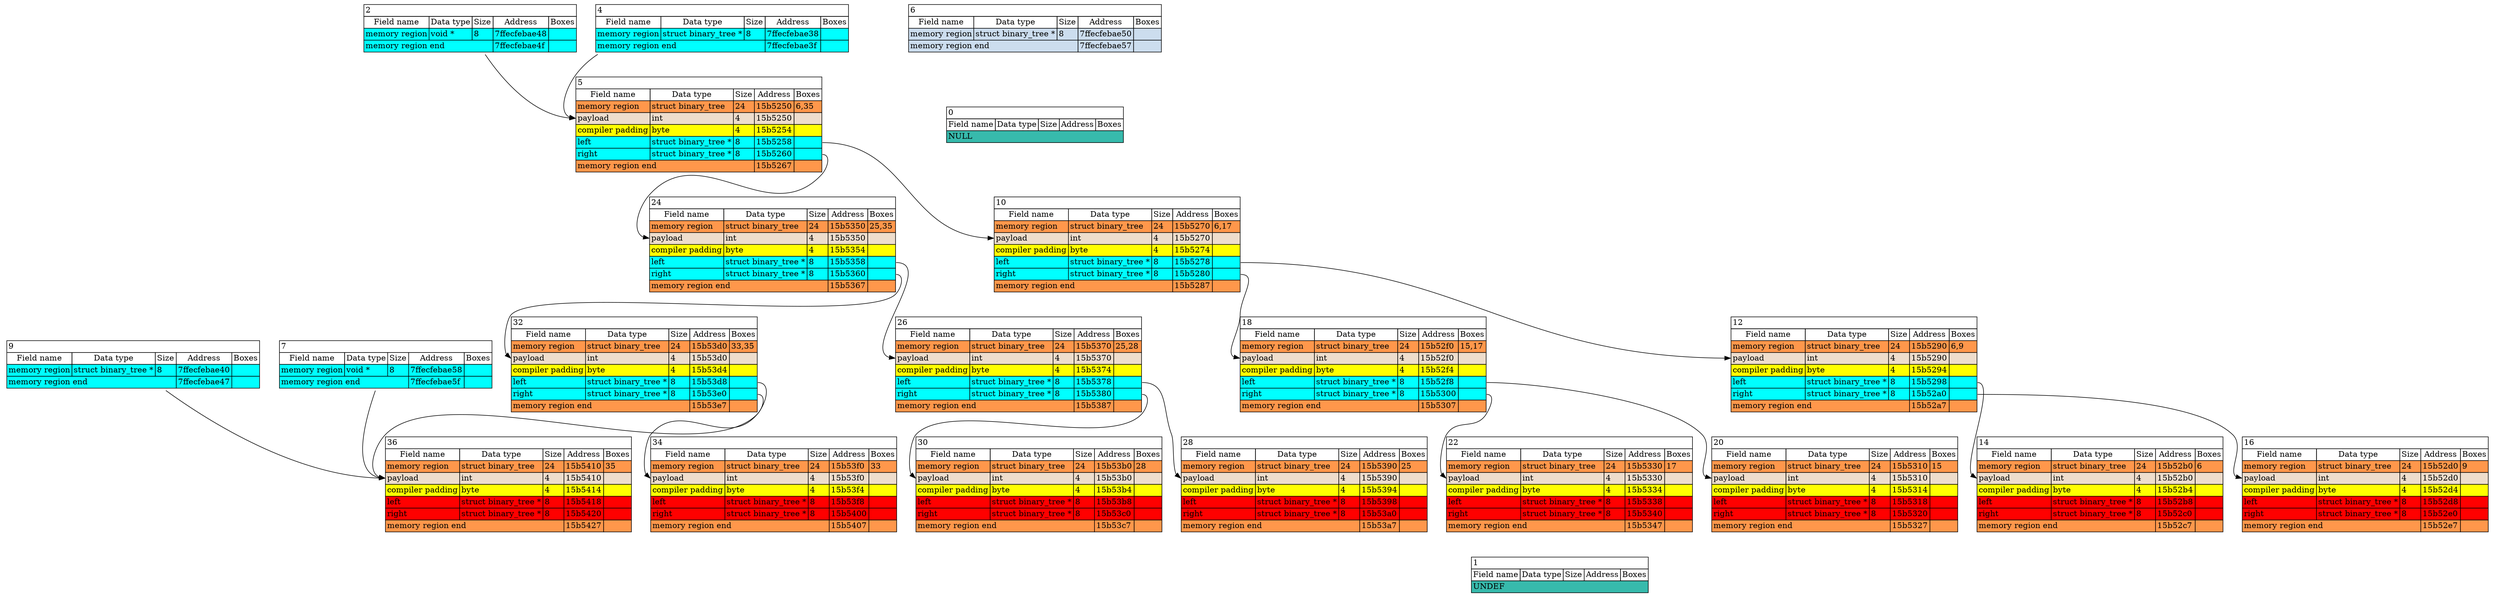 digraph G {
	"18":"22762240out:e" -> "22":"22762288in:w" [color = "#000000"]
	"12":"22762136out:e" -> "14":"22762160in:w" [color = "#000000"]
	"20":"22762272out:e" -> "1":"0in:w" [style = invis]
	"5":"22762080out:e" -> "24":"22762320in:w" [color = "#000000"]
	"2":"headout:e" -> "5":"22762064in:w" [color = "#000000"]
	"14":"22762176out:e" -> "1":"0in:w" [style = invis]
	"30":"22762432out:e" -> "1":"0in:w" [style = invis]
	"28":"22762392out:e" -> "1":"0in:w" [style = invis]
	"20":"22762264out:e" -> "1":"0in:w" [style = invis]
	"12":"22762144out:e" -> "16":"22762192in:w" [color = "#000000"]
	"34":"22762488out:e" -> "1":"0in:w" [style = invis]
	"36":"22762528out:e" -> "1":"0in:w" [style = invis]
	"24":"22762336out:e" -> "32":"22762448in:w" [color = "#000000"]
	"5":"22762072out:e" -> "10":"22762096in:w" [color = "#000000"]
	"10":"22762104out:e" -> "12":"22762128in:w" [color = "#000000"]
	"18":"22762232out:e" -> "20":"22762256in:w" [color = "#000000"]
	"30":"22762424out:e" -> "1":"0in:w" [style = invis]
	"24":"22762328out:e" -> "26":"22762352in:w" [color = "#000000"]
	"26":"22762360out:e" -> "28":"22762384in:w" [color = "#000000"]
	"22":"22762296out:e" -> "1":"0in:w" [style = invis]
	"22":"22762304out:e" -> "1":"0in:w" [style = invis]
	"4":"headout:e" -> "5":"22762064in:w" [color = "#000000"]
	"34":"22762496out:e" -> "1":"0in:w" [style = invis]
	"32":"22762456out:e" -> "34":"22762480in:w" [color = "#000000"]
	"26":"22762368out:e" -> "30":"22762416in:w" [color = "#000000"]
	"6":"headout:e" -> "0":"0in:w" [style = invis]
	"32":"22762464out:e" -> "36":"22762512in:w" [color = "#000000"]
	"16":"22762200out:e" -> "1":"0in:w" [style = invis]
	"16":"22762208out:e" -> "1":"0in:w" [style = invis]
	"28":"22762400out:e" -> "1":"0in:w" [style = invis]
	"10":"22762112out:e" -> "18":"22762224in:w" [color = "#000000"]
	"14":"22762168out:e" -> "1":"0in:w" [style = invis]
	"36":"22762520out:e" -> "1":"0in:w" [style = invis]
	"9":"headout:e" -> "36":"22762512in:w" [color = "#000000"]
	"7":"headout:e" -> "36":"22762512in:w" [color = "#000000"]
	subgraph connected_vertices {
		rankdir = LR
		30  [label = <<TABLE BORDER="0" COLOR="black" CELLBORDER="1" CELLSPACING="0"><TR><TD BGCOLOR="#FFFFFF" COLSPAN="5" PORT="" ALIGN="left">30</TD></TR><TR><TD>Field name</TD><TD>Data type</TD><TD>Size</TD><TD>Address</TD><TD>Boxes</TD></TR><TR><TD BGCOLOR="#FF974B" COLSPAN="1" PORT="head" ALIGN="left">memory region</TD><TD BGCOLOR="#FF974B" COLSPAN="1" PORT="" ALIGN="left">struct binary_tree</TD><TD BGCOLOR="#FF974B" COLSPAN="1" PORT="" ALIGN="left">24</TD><TD BGCOLOR="#FF974B" COLSPAN="1" PORT="" ALIGN="left">15b53b0</TD><TD BGCOLOR="#FF974B" COLSPAN="1" PORT="" ALIGN="left">28</TD></TR><TR><TD BGCOLOR="#EEDDCC" COLSPAN="1" PORT="22762416in" ALIGN="left">payload</TD><TD BGCOLOR="#EEDDCC" COLSPAN="1" PORT="" ALIGN="left">int</TD><TD BGCOLOR="#EEDDCC" COLSPAN="1" PORT="" ALIGN="left">4</TD><TD BGCOLOR="#EEDDCC" COLSPAN="1" PORT="" ALIGN="left">15b53b0</TD><TD BGCOLOR="#EEDDCC" COLSPAN="1" PORT="22762416out" ALIGN="left"></TD></TR><TR><TD BGCOLOR="#FFFF00" COLSPAN="1" PORT="" ALIGN="left">compiler padding</TD><TD BGCOLOR="#FFFF00" COLSPAN="1" PORT="" ALIGN="left">byte</TD><TD BGCOLOR="#FFFF00" COLSPAN="1" PORT="" ALIGN="left">4</TD><TD BGCOLOR="#FFFF00" COLSPAN="1" PORT="" ALIGN="left">15b53b4</TD><TD BGCOLOR="#FFFF00" COLSPAN="1" PORT="" ALIGN="left"></TD></TR><TR><TD BGCOLOR="#FF0000" COLSPAN="1" PORT="22762424in" ALIGN="left">left</TD><TD BGCOLOR="#FF0000" COLSPAN="1" PORT="" ALIGN="left">struct binary_tree *</TD><TD BGCOLOR="#FF0000" COLSPAN="1" PORT="" ALIGN="left">8</TD><TD BGCOLOR="#FF0000" COLSPAN="1" PORT="" ALIGN="left">15b53b8</TD><TD BGCOLOR="#FF0000" COLSPAN="1" PORT="22762424out" ALIGN="left"></TD></TR><TR><TD BGCOLOR="#FF0000" COLSPAN="1" PORT="22762432in" ALIGN="left">right</TD><TD BGCOLOR="#FF0000" COLSPAN="1" PORT="" ALIGN="left">struct binary_tree *</TD><TD BGCOLOR="#FF0000" COLSPAN="1" PORT="" ALIGN="left">8</TD><TD BGCOLOR="#FF0000" COLSPAN="1" PORT="" ALIGN="left">15b53c0</TD><TD BGCOLOR="#FF0000" COLSPAN="1" PORT="22762432out" ALIGN="left"></TD></TR><TR><TD BGCOLOR="#FF974B" COLSPAN="3" PORT="head" ALIGN="left">memory region end</TD><TD BGCOLOR="#FF974B" COLSPAN="1" PORT="" ALIGN="left">15b53c7</TD><TD BGCOLOR="#FF974B" COLSPAN="1" PORT="" ALIGN="left"></TD></TR></TABLE>>, shape = none]
		12  [label = <<TABLE BORDER="0" COLOR="black" CELLBORDER="1" CELLSPACING="0"><TR><TD BGCOLOR="#FFFFFF" COLSPAN="5" PORT="" ALIGN="left">12</TD></TR><TR><TD>Field name</TD><TD>Data type</TD><TD>Size</TD><TD>Address</TD><TD>Boxes</TD></TR><TR><TD BGCOLOR="#FF974B" COLSPAN="1" PORT="head" ALIGN="left">memory region</TD><TD BGCOLOR="#FF974B" COLSPAN="1" PORT="" ALIGN="left">struct binary_tree</TD><TD BGCOLOR="#FF974B" COLSPAN="1" PORT="" ALIGN="left">24</TD><TD BGCOLOR="#FF974B" COLSPAN="1" PORT="" ALIGN="left">15b5290</TD><TD BGCOLOR="#FF974B" COLSPAN="1" PORT="" ALIGN="left">6,9</TD></TR><TR><TD BGCOLOR="#EEDDCC" COLSPAN="1" PORT="22762128in" ALIGN="left">payload</TD><TD BGCOLOR="#EEDDCC" COLSPAN="1" PORT="" ALIGN="left">int</TD><TD BGCOLOR="#EEDDCC" COLSPAN="1" PORT="" ALIGN="left">4</TD><TD BGCOLOR="#EEDDCC" COLSPAN="1" PORT="" ALIGN="left">15b5290</TD><TD BGCOLOR="#EEDDCC" COLSPAN="1" PORT="22762128out" ALIGN="left"></TD></TR><TR><TD BGCOLOR="#FFFF00" COLSPAN="1" PORT="" ALIGN="left">compiler padding</TD><TD BGCOLOR="#FFFF00" COLSPAN="1" PORT="" ALIGN="left">byte</TD><TD BGCOLOR="#FFFF00" COLSPAN="1" PORT="" ALIGN="left">4</TD><TD BGCOLOR="#FFFF00" COLSPAN="1" PORT="" ALIGN="left">15b5294</TD><TD BGCOLOR="#FFFF00" COLSPAN="1" PORT="" ALIGN="left"></TD></TR><TR><TD BGCOLOR="#00FFFF" COLSPAN="1" PORT="22762136in" ALIGN="left">left</TD><TD BGCOLOR="#00FFFF" COLSPAN="1" PORT="" ALIGN="left">struct binary_tree *</TD><TD BGCOLOR="#00FFFF" COLSPAN="1" PORT="" ALIGN="left">8</TD><TD BGCOLOR="#00FFFF" COLSPAN="1" PORT="" ALIGN="left">15b5298</TD><TD BGCOLOR="#00FFFF" COLSPAN="1" PORT="22762136out" ALIGN="left"></TD></TR><TR><TD BGCOLOR="#00FFFF" COLSPAN="1" PORT="22762144in" ALIGN="left">right</TD><TD BGCOLOR="#00FFFF" COLSPAN="1" PORT="" ALIGN="left">struct binary_tree *</TD><TD BGCOLOR="#00FFFF" COLSPAN="1" PORT="" ALIGN="left">8</TD><TD BGCOLOR="#00FFFF" COLSPAN="1" PORT="" ALIGN="left">15b52a0</TD><TD BGCOLOR="#00FFFF" COLSPAN="1" PORT="22762144out" ALIGN="left"></TD></TR><TR><TD BGCOLOR="#FF974B" COLSPAN="3" PORT="head" ALIGN="left">memory region end</TD><TD BGCOLOR="#FF974B" COLSPAN="1" PORT="" ALIGN="left">15b52a7</TD><TD BGCOLOR="#FF974B" COLSPAN="1" PORT="" ALIGN="left"></TD></TR></TABLE>>, shape = none]
		9  [label = <<TABLE BORDER="0" COLOR="black" CELLBORDER="1" CELLSPACING="0"><TR><TD BGCOLOR="#FFFFFF" COLSPAN="5" PORT="" ALIGN="left">9</TD></TR><TR><TD>Field name</TD><TD>Data type</TD><TD>Size</TD><TD>Address</TD><TD>Boxes</TD></TR><TR><TD BGCOLOR="#00FFFF" COLSPAN="1" PORT="head" ALIGN="left">memory region</TD><TD BGCOLOR="#00FFFF" COLSPAN="1" PORT="" ALIGN="left">struct binary_tree *</TD><TD BGCOLOR="#00FFFF" COLSPAN="1" PORT="" ALIGN="left">8</TD><TD BGCOLOR="#00FFFF" COLSPAN="1" PORT="" ALIGN="left">7ffecfebae40</TD><TD BGCOLOR="#00FFFF" COLSPAN="1" PORT="" ALIGN="left"></TD></TR><TR><TD BGCOLOR="#00FFFF" COLSPAN="3" PORT="head" ALIGN="left">memory region end</TD><TD BGCOLOR="#00FFFF" COLSPAN="1" PORT="" ALIGN="left">7ffecfebae47</TD><TD BGCOLOR="#00FFFF" COLSPAN="1" PORT="" ALIGN="left"></TD></TR></TABLE>>, shape = none]
		2  [label = <<TABLE BORDER="0" COLOR="black" CELLBORDER="1" CELLSPACING="0"><TR><TD BGCOLOR="#FFFFFF" COLSPAN="5" PORT="" ALIGN="left">2</TD></TR><TR><TD>Field name</TD><TD>Data type</TD><TD>Size</TD><TD>Address</TD><TD>Boxes</TD></TR><TR><TD BGCOLOR="#00FFFF" COLSPAN="1" PORT="head" ALIGN="left">memory region</TD><TD BGCOLOR="#00FFFF" COLSPAN="1" PORT="" ALIGN="left">void *</TD><TD BGCOLOR="#00FFFF" COLSPAN="1" PORT="" ALIGN="left">8</TD><TD BGCOLOR="#00FFFF" COLSPAN="1" PORT="" ALIGN="left">7ffecfebae48</TD><TD BGCOLOR="#00FFFF" COLSPAN="1" PORT="" ALIGN="left"></TD></TR><TR><TD BGCOLOR="#00FFFF" COLSPAN="3" PORT="head" ALIGN="left">memory region end</TD><TD BGCOLOR="#00FFFF" COLSPAN="1" PORT="" ALIGN="left">7ffecfebae4f</TD><TD BGCOLOR="#00FFFF" COLSPAN="1" PORT="" ALIGN="left"></TD></TR></TABLE>>, shape = none]
		0  [label = <<TABLE BORDER="0" COLOR="black" CELLBORDER="1" CELLSPACING="0"><TR><TD BGCOLOR="#FFFFFF" COLSPAN="5" PORT="" ALIGN="left">0</TD></TR><TR><TD>Field name</TD><TD>Data type</TD><TD>Size</TD><TD>Address</TD><TD>Boxes</TD></TR><TR><TD BGCOLOR="#37BAAC" COLSPAN="5" PORT="head" ALIGN="left">NULL</TD></TR></TABLE>>, shape = none]
		18  [label = <<TABLE BORDER="0" COLOR="black" CELLBORDER="1" CELLSPACING="0"><TR><TD BGCOLOR="#FFFFFF" COLSPAN="5" PORT="" ALIGN="left">18</TD></TR><TR><TD>Field name</TD><TD>Data type</TD><TD>Size</TD><TD>Address</TD><TD>Boxes</TD></TR><TR><TD BGCOLOR="#FF974B" COLSPAN="1" PORT="head" ALIGN="left">memory region</TD><TD BGCOLOR="#FF974B" COLSPAN="1" PORT="" ALIGN="left">struct binary_tree</TD><TD BGCOLOR="#FF974B" COLSPAN="1" PORT="" ALIGN="left">24</TD><TD BGCOLOR="#FF974B" COLSPAN="1" PORT="" ALIGN="left">15b52f0</TD><TD BGCOLOR="#FF974B" COLSPAN="1" PORT="" ALIGN="left">15,17</TD></TR><TR><TD BGCOLOR="#EEDDCC" COLSPAN="1" PORT="22762224in" ALIGN="left">payload</TD><TD BGCOLOR="#EEDDCC" COLSPAN="1" PORT="" ALIGN="left">int</TD><TD BGCOLOR="#EEDDCC" COLSPAN="1" PORT="" ALIGN="left">4</TD><TD BGCOLOR="#EEDDCC" COLSPAN="1" PORT="" ALIGN="left">15b52f0</TD><TD BGCOLOR="#EEDDCC" COLSPAN="1" PORT="22762224out" ALIGN="left"></TD></TR><TR><TD BGCOLOR="#FFFF00" COLSPAN="1" PORT="" ALIGN="left">compiler padding</TD><TD BGCOLOR="#FFFF00" COLSPAN="1" PORT="" ALIGN="left">byte</TD><TD BGCOLOR="#FFFF00" COLSPAN="1" PORT="" ALIGN="left">4</TD><TD BGCOLOR="#FFFF00" COLSPAN="1" PORT="" ALIGN="left">15b52f4</TD><TD BGCOLOR="#FFFF00" COLSPAN="1" PORT="" ALIGN="left"></TD></TR><TR><TD BGCOLOR="#00FFFF" COLSPAN="1" PORT="22762232in" ALIGN="left">left</TD><TD BGCOLOR="#00FFFF" COLSPAN="1" PORT="" ALIGN="left">struct binary_tree *</TD><TD BGCOLOR="#00FFFF" COLSPAN="1" PORT="" ALIGN="left">8</TD><TD BGCOLOR="#00FFFF" COLSPAN="1" PORT="" ALIGN="left">15b52f8</TD><TD BGCOLOR="#00FFFF" COLSPAN="1" PORT="22762232out" ALIGN="left"></TD></TR><TR><TD BGCOLOR="#00FFFF" COLSPAN="1" PORT="22762240in" ALIGN="left">right</TD><TD BGCOLOR="#00FFFF" COLSPAN="1" PORT="" ALIGN="left">struct binary_tree *</TD><TD BGCOLOR="#00FFFF" COLSPAN="1" PORT="" ALIGN="left">8</TD><TD BGCOLOR="#00FFFF" COLSPAN="1" PORT="" ALIGN="left">15b5300</TD><TD BGCOLOR="#00FFFF" COLSPAN="1" PORT="22762240out" ALIGN="left"></TD></TR><TR><TD BGCOLOR="#FF974B" COLSPAN="3" PORT="head" ALIGN="left">memory region end</TD><TD BGCOLOR="#FF974B" COLSPAN="1" PORT="" ALIGN="left">15b5307</TD><TD BGCOLOR="#FF974B" COLSPAN="1" PORT="" ALIGN="left"></TD></TR></TABLE>>, shape = none]
		4  [label = <<TABLE BORDER="0" COLOR="black" CELLBORDER="1" CELLSPACING="0"><TR><TD BGCOLOR="#FFFFFF" COLSPAN="5" PORT="" ALIGN="left">4</TD></TR><TR><TD>Field name</TD><TD>Data type</TD><TD>Size</TD><TD>Address</TD><TD>Boxes</TD></TR><TR><TD BGCOLOR="#00FFFF" COLSPAN="1" PORT="head" ALIGN="left">memory region</TD><TD BGCOLOR="#00FFFF" COLSPAN="1" PORT="" ALIGN="left">struct binary_tree *</TD><TD BGCOLOR="#00FFFF" COLSPAN="1" PORT="" ALIGN="left">8</TD><TD BGCOLOR="#00FFFF" COLSPAN="1" PORT="" ALIGN="left">7ffecfebae38</TD><TD BGCOLOR="#00FFFF" COLSPAN="1" PORT="" ALIGN="left"></TD></TR><TR><TD BGCOLOR="#00FFFF" COLSPAN="3" PORT="head" ALIGN="left">memory region end</TD><TD BGCOLOR="#00FFFF" COLSPAN="1" PORT="" ALIGN="left">7ffecfebae3f</TD><TD BGCOLOR="#00FFFF" COLSPAN="1" PORT="" ALIGN="left"></TD></TR></TABLE>>, shape = none]
		20  [label = <<TABLE BORDER="0" COLOR="black" CELLBORDER="1" CELLSPACING="0"><TR><TD BGCOLOR="#FFFFFF" COLSPAN="5" PORT="" ALIGN="left">20</TD></TR><TR><TD>Field name</TD><TD>Data type</TD><TD>Size</TD><TD>Address</TD><TD>Boxes</TD></TR><TR><TD BGCOLOR="#FF974B" COLSPAN="1" PORT="head" ALIGN="left">memory region</TD><TD BGCOLOR="#FF974B" COLSPAN="1" PORT="" ALIGN="left">struct binary_tree</TD><TD BGCOLOR="#FF974B" COLSPAN="1" PORT="" ALIGN="left">24</TD><TD BGCOLOR="#FF974B" COLSPAN="1" PORT="" ALIGN="left">15b5310</TD><TD BGCOLOR="#FF974B" COLSPAN="1" PORT="" ALIGN="left">15</TD></TR><TR><TD BGCOLOR="#EEDDCC" COLSPAN="1" PORT="22762256in" ALIGN="left">payload</TD><TD BGCOLOR="#EEDDCC" COLSPAN="1" PORT="" ALIGN="left">int</TD><TD BGCOLOR="#EEDDCC" COLSPAN="1" PORT="" ALIGN="left">4</TD><TD BGCOLOR="#EEDDCC" COLSPAN="1" PORT="" ALIGN="left">15b5310</TD><TD BGCOLOR="#EEDDCC" COLSPAN="1" PORT="22762256out" ALIGN="left"></TD></TR><TR><TD BGCOLOR="#FFFF00" COLSPAN="1" PORT="" ALIGN="left">compiler padding</TD><TD BGCOLOR="#FFFF00" COLSPAN="1" PORT="" ALIGN="left">byte</TD><TD BGCOLOR="#FFFF00" COLSPAN="1" PORT="" ALIGN="left">4</TD><TD BGCOLOR="#FFFF00" COLSPAN="1" PORT="" ALIGN="left">15b5314</TD><TD BGCOLOR="#FFFF00" COLSPAN="1" PORT="" ALIGN="left"></TD></TR><TR><TD BGCOLOR="#FF0000" COLSPAN="1" PORT="22762264in" ALIGN="left">left</TD><TD BGCOLOR="#FF0000" COLSPAN="1" PORT="" ALIGN="left">struct binary_tree *</TD><TD BGCOLOR="#FF0000" COLSPAN="1" PORT="" ALIGN="left">8</TD><TD BGCOLOR="#FF0000" COLSPAN="1" PORT="" ALIGN="left">15b5318</TD><TD BGCOLOR="#FF0000" COLSPAN="1" PORT="22762264out" ALIGN="left"></TD></TR><TR><TD BGCOLOR="#FF0000" COLSPAN="1" PORT="22762272in" ALIGN="left">right</TD><TD BGCOLOR="#FF0000" COLSPAN="1" PORT="" ALIGN="left">struct binary_tree *</TD><TD BGCOLOR="#FF0000" COLSPAN="1" PORT="" ALIGN="left">8</TD><TD BGCOLOR="#FF0000" COLSPAN="1" PORT="" ALIGN="left">15b5320</TD><TD BGCOLOR="#FF0000" COLSPAN="1" PORT="22762272out" ALIGN="left"></TD></TR><TR><TD BGCOLOR="#FF974B" COLSPAN="3" PORT="head" ALIGN="left">memory region end</TD><TD BGCOLOR="#FF974B" COLSPAN="1" PORT="" ALIGN="left">15b5327</TD><TD BGCOLOR="#FF974B" COLSPAN="1" PORT="" ALIGN="left"></TD></TR></TABLE>>, shape = none]
		1  [label = <<TABLE BORDER="0" COLOR="black" CELLBORDER="1" CELLSPACING="0"><TR><TD BGCOLOR="#FFFFFF" COLSPAN="5" PORT="" ALIGN="left">1</TD></TR><TR><TD>Field name</TD><TD>Data type</TD><TD>Size</TD><TD>Address</TD><TD>Boxes</TD></TR><TR><TD BGCOLOR="#37BAAC" COLSPAN="5" PORT="head" ALIGN="left">UNDEF</TD></TR></TABLE>>, shape = none]
		26  [label = <<TABLE BORDER="0" COLOR="black" CELLBORDER="1" CELLSPACING="0"><TR><TD BGCOLOR="#FFFFFF" COLSPAN="5" PORT="" ALIGN="left">26</TD></TR><TR><TD>Field name</TD><TD>Data type</TD><TD>Size</TD><TD>Address</TD><TD>Boxes</TD></TR><TR><TD BGCOLOR="#FF974B" COLSPAN="1" PORT="head" ALIGN="left">memory region</TD><TD BGCOLOR="#FF974B" COLSPAN="1" PORT="" ALIGN="left">struct binary_tree</TD><TD BGCOLOR="#FF974B" COLSPAN="1" PORT="" ALIGN="left">24</TD><TD BGCOLOR="#FF974B" COLSPAN="1" PORT="" ALIGN="left">15b5370</TD><TD BGCOLOR="#FF974B" COLSPAN="1" PORT="" ALIGN="left">25,28</TD></TR><TR><TD BGCOLOR="#EEDDCC" COLSPAN="1" PORT="22762352in" ALIGN="left">payload</TD><TD BGCOLOR="#EEDDCC" COLSPAN="1" PORT="" ALIGN="left">int</TD><TD BGCOLOR="#EEDDCC" COLSPAN="1" PORT="" ALIGN="left">4</TD><TD BGCOLOR="#EEDDCC" COLSPAN="1" PORT="" ALIGN="left">15b5370</TD><TD BGCOLOR="#EEDDCC" COLSPAN="1" PORT="22762352out" ALIGN="left"></TD></TR><TR><TD BGCOLOR="#FFFF00" COLSPAN="1" PORT="" ALIGN="left">compiler padding</TD><TD BGCOLOR="#FFFF00" COLSPAN="1" PORT="" ALIGN="left">byte</TD><TD BGCOLOR="#FFFF00" COLSPAN="1" PORT="" ALIGN="left">4</TD><TD BGCOLOR="#FFFF00" COLSPAN="1" PORT="" ALIGN="left">15b5374</TD><TD BGCOLOR="#FFFF00" COLSPAN="1" PORT="" ALIGN="left"></TD></TR><TR><TD BGCOLOR="#00FFFF" COLSPAN="1" PORT="22762360in" ALIGN="left">left</TD><TD BGCOLOR="#00FFFF" COLSPAN="1" PORT="" ALIGN="left">struct binary_tree *</TD><TD BGCOLOR="#00FFFF" COLSPAN="1" PORT="" ALIGN="left">8</TD><TD BGCOLOR="#00FFFF" COLSPAN="1" PORT="" ALIGN="left">15b5378</TD><TD BGCOLOR="#00FFFF" COLSPAN="1" PORT="22762360out" ALIGN="left"></TD></TR><TR><TD BGCOLOR="#00FFFF" COLSPAN="1" PORT="22762368in" ALIGN="left">right</TD><TD BGCOLOR="#00FFFF" COLSPAN="1" PORT="" ALIGN="left">struct binary_tree *</TD><TD BGCOLOR="#00FFFF" COLSPAN="1" PORT="" ALIGN="left">8</TD><TD BGCOLOR="#00FFFF" COLSPAN="1" PORT="" ALIGN="left">15b5380</TD><TD BGCOLOR="#00FFFF" COLSPAN="1" PORT="22762368out" ALIGN="left"></TD></TR><TR><TD BGCOLOR="#FF974B" COLSPAN="3" PORT="head" ALIGN="left">memory region end</TD><TD BGCOLOR="#FF974B" COLSPAN="1" PORT="" ALIGN="left">15b5387</TD><TD BGCOLOR="#FF974B" COLSPAN="1" PORT="" ALIGN="left"></TD></TR></TABLE>>, shape = none]
		24  [label = <<TABLE BORDER="0" COLOR="black" CELLBORDER="1" CELLSPACING="0"><TR><TD BGCOLOR="#FFFFFF" COLSPAN="5" PORT="" ALIGN="left">24</TD></TR><TR><TD>Field name</TD><TD>Data type</TD><TD>Size</TD><TD>Address</TD><TD>Boxes</TD></TR><TR><TD BGCOLOR="#FF974B" COLSPAN="1" PORT="head" ALIGN="left">memory region</TD><TD BGCOLOR="#FF974B" COLSPAN="1" PORT="" ALIGN="left">struct binary_tree</TD><TD BGCOLOR="#FF974B" COLSPAN="1" PORT="" ALIGN="left">24</TD><TD BGCOLOR="#FF974B" COLSPAN="1" PORT="" ALIGN="left">15b5350</TD><TD BGCOLOR="#FF974B" COLSPAN="1" PORT="" ALIGN="left">25,35</TD></TR><TR><TD BGCOLOR="#EEDDCC" COLSPAN="1" PORT="22762320in" ALIGN="left">payload</TD><TD BGCOLOR="#EEDDCC" COLSPAN="1" PORT="" ALIGN="left">int</TD><TD BGCOLOR="#EEDDCC" COLSPAN="1" PORT="" ALIGN="left">4</TD><TD BGCOLOR="#EEDDCC" COLSPAN="1" PORT="" ALIGN="left">15b5350</TD><TD BGCOLOR="#EEDDCC" COLSPAN="1" PORT="22762320out" ALIGN="left"></TD></TR><TR><TD BGCOLOR="#FFFF00" COLSPAN="1" PORT="" ALIGN="left">compiler padding</TD><TD BGCOLOR="#FFFF00" COLSPAN="1" PORT="" ALIGN="left">byte</TD><TD BGCOLOR="#FFFF00" COLSPAN="1" PORT="" ALIGN="left">4</TD><TD BGCOLOR="#FFFF00" COLSPAN="1" PORT="" ALIGN="left">15b5354</TD><TD BGCOLOR="#FFFF00" COLSPAN="1" PORT="" ALIGN="left"></TD></TR><TR><TD BGCOLOR="#00FFFF" COLSPAN="1" PORT="22762328in" ALIGN="left">left</TD><TD BGCOLOR="#00FFFF" COLSPAN="1" PORT="" ALIGN="left">struct binary_tree *</TD><TD BGCOLOR="#00FFFF" COLSPAN="1" PORT="" ALIGN="left">8</TD><TD BGCOLOR="#00FFFF" COLSPAN="1" PORT="" ALIGN="left">15b5358</TD><TD BGCOLOR="#00FFFF" COLSPAN="1" PORT="22762328out" ALIGN="left"></TD></TR><TR><TD BGCOLOR="#00FFFF" COLSPAN="1" PORT="22762336in" ALIGN="left">right</TD><TD BGCOLOR="#00FFFF" COLSPAN="1" PORT="" ALIGN="left">struct binary_tree *</TD><TD BGCOLOR="#00FFFF" COLSPAN="1" PORT="" ALIGN="left">8</TD><TD BGCOLOR="#00FFFF" COLSPAN="1" PORT="" ALIGN="left">15b5360</TD><TD BGCOLOR="#00FFFF" COLSPAN="1" PORT="22762336out" ALIGN="left"></TD></TR><TR><TD BGCOLOR="#FF974B" COLSPAN="3" PORT="head" ALIGN="left">memory region end</TD><TD BGCOLOR="#FF974B" COLSPAN="1" PORT="" ALIGN="left">15b5367</TD><TD BGCOLOR="#FF974B" COLSPAN="1" PORT="" ALIGN="left"></TD></TR></TABLE>>, shape = none]
		32  [label = <<TABLE BORDER="0" COLOR="black" CELLBORDER="1" CELLSPACING="0"><TR><TD BGCOLOR="#FFFFFF" COLSPAN="5" PORT="" ALIGN="left">32</TD></TR><TR><TD>Field name</TD><TD>Data type</TD><TD>Size</TD><TD>Address</TD><TD>Boxes</TD></TR><TR><TD BGCOLOR="#FF974B" COLSPAN="1" PORT="head" ALIGN="left">memory region</TD><TD BGCOLOR="#FF974B" COLSPAN="1" PORT="" ALIGN="left">struct binary_tree</TD><TD BGCOLOR="#FF974B" COLSPAN="1" PORT="" ALIGN="left">24</TD><TD BGCOLOR="#FF974B" COLSPAN="1" PORT="" ALIGN="left">15b53d0</TD><TD BGCOLOR="#FF974B" COLSPAN="1" PORT="" ALIGN="left">33,35</TD></TR><TR><TD BGCOLOR="#EEDDCC" COLSPAN="1" PORT="22762448in" ALIGN="left">payload</TD><TD BGCOLOR="#EEDDCC" COLSPAN="1" PORT="" ALIGN="left">int</TD><TD BGCOLOR="#EEDDCC" COLSPAN="1" PORT="" ALIGN="left">4</TD><TD BGCOLOR="#EEDDCC" COLSPAN="1" PORT="" ALIGN="left">15b53d0</TD><TD BGCOLOR="#EEDDCC" COLSPAN="1" PORT="22762448out" ALIGN="left"></TD></TR><TR><TD BGCOLOR="#FFFF00" COLSPAN="1" PORT="" ALIGN="left">compiler padding</TD><TD BGCOLOR="#FFFF00" COLSPAN="1" PORT="" ALIGN="left">byte</TD><TD BGCOLOR="#FFFF00" COLSPAN="1" PORT="" ALIGN="left">4</TD><TD BGCOLOR="#FFFF00" COLSPAN="1" PORT="" ALIGN="left">15b53d4</TD><TD BGCOLOR="#FFFF00" COLSPAN="1" PORT="" ALIGN="left"></TD></TR><TR><TD BGCOLOR="#00FFFF" COLSPAN="1" PORT="22762456in" ALIGN="left">left</TD><TD BGCOLOR="#00FFFF" COLSPAN="1" PORT="" ALIGN="left">struct binary_tree *</TD><TD BGCOLOR="#00FFFF" COLSPAN="1" PORT="" ALIGN="left">8</TD><TD BGCOLOR="#00FFFF" COLSPAN="1" PORT="" ALIGN="left">15b53d8</TD><TD BGCOLOR="#00FFFF" COLSPAN="1" PORT="22762456out" ALIGN="left"></TD></TR><TR><TD BGCOLOR="#00FFFF" COLSPAN="1" PORT="22762464in" ALIGN="left">right</TD><TD BGCOLOR="#00FFFF" COLSPAN="1" PORT="" ALIGN="left">struct binary_tree *</TD><TD BGCOLOR="#00FFFF" COLSPAN="1" PORT="" ALIGN="left">8</TD><TD BGCOLOR="#00FFFF" COLSPAN="1" PORT="" ALIGN="left">15b53e0</TD><TD BGCOLOR="#00FFFF" COLSPAN="1" PORT="22762464out" ALIGN="left"></TD></TR><TR><TD BGCOLOR="#FF974B" COLSPAN="3" PORT="head" ALIGN="left">memory region end</TD><TD BGCOLOR="#FF974B" COLSPAN="1" PORT="" ALIGN="left">15b53e7</TD><TD BGCOLOR="#FF974B" COLSPAN="1" PORT="" ALIGN="left"></TD></TR></TABLE>>, shape = none]
		28  [label = <<TABLE BORDER="0" COLOR="black" CELLBORDER="1" CELLSPACING="0"><TR><TD BGCOLOR="#FFFFFF" COLSPAN="5" PORT="" ALIGN="left">28</TD></TR><TR><TD>Field name</TD><TD>Data type</TD><TD>Size</TD><TD>Address</TD><TD>Boxes</TD></TR><TR><TD BGCOLOR="#FF974B" COLSPAN="1" PORT="head" ALIGN="left">memory region</TD><TD BGCOLOR="#FF974B" COLSPAN="1" PORT="" ALIGN="left">struct binary_tree</TD><TD BGCOLOR="#FF974B" COLSPAN="1" PORT="" ALIGN="left">24</TD><TD BGCOLOR="#FF974B" COLSPAN="1" PORT="" ALIGN="left">15b5390</TD><TD BGCOLOR="#FF974B" COLSPAN="1" PORT="" ALIGN="left">25</TD></TR><TR><TD BGCOLOR="#EEDDCC" COLSPAN="1" PORT="22762384in" ALIGN="left">payload</TD><TD BGCOLOR="#EEDDCC" COLSPAN="1" PORT="" ALIGN="left">int</TD><TD BGCOLOR="#EEDDCC" COLSPAN="1" PORT="" ALIGN="left">4</TD><TD BGCOLOR="#EEDDCC" COLSPAN="1" PORT="" ALIGN="left">15b5390</TD><TD BGCOLOR="#EEDDCC" COLSPAN="1" PORT="22762384out" ALIGN="left"></TD></TR><TR><TD BGCOLOR="#FFFF00" COLSPAN="1" PORT="" ALIGN="left">compiler padding</TD><TD BGCOLOR="#FFFF00" COLSPAN="1" PORT="" ALIGN="left">byte</TD><TD BGCOLOR="#FFFF00" COLSPAN="1" PORT="" ALIGN="left">4</TD><TD BGCOLOR="#FFFF00" COLSPAN="1" PORT="" ALIGN="left">15b5394</TD><TD BGCOLOR="#FFFF00" COLSPAN="1" PORT="" ALIGN="left"></TD></TR><TR><TD BGCOLOR="#FF0000" COLSPAN="1" PORT="22762392in" ALIGN="left">left</TD><TD BGCOLOR="#FF0000" COLSPAN="1" PORT="" ALIGN="left">struct binary_tree *</TD><TD BGCOLOR="#FF0000" COLSPAN="1" PORT="" ALIGN="left">8</TD><TD BGCOLOR="#FF0000" COLSPAN="1" PORT="" ALIGN="left">15b5398</TD><TD BGCOLOR="#FF0000" COLSPAN="1" PORT="22762392out" ALIGN="left"></TD></TR><TR><TD BGCOLOR="#FF0000" COLSPAN="1" PORT="22762400in" ALIGN="left">right</TD><TD BGCOLOR="#FF0000" COLSPAN="1" PORT="" ALIGN="left">struct binary_tree *</TD><TD BGCOLOR="#FF0000" COLSPAN="1" PORT="" ALIGN="left">8</TD><TD BGCOLOR="#FF0000" COLSPAN="1" PORT="" ALIGN="left">15b53a0</TD><TD BGCOLOR="#FF0000" COLSPAN="1" PORT="22762400out" ALIGN="left"></TD></TR><TR><TD BGCOLOR="#FF974B" COLSPAN="3" PORT="head" ALIGN="left">memory region end</TD><TD BGCOLOR="#FF974B" COLSPAN="1" PORT="" ALIGN="left">15b53a7</TD><TD BGCOLOR="#FF974B" COLSPAN="1" PORT="" ALIGN="left"></TD></TR></TABLE>>, shape = none]
		6  [label = <<TABLE BORDER="0" COLOR="black" CELLBORDER="1" CELLSPACING="0"><TR><TD BGCOLOR="#FFFFFF" COLSPAN="5" PORT="" ALIGN="left">6</TD></TR><TR><TD>Field name</TD><TD>Data type</TD><TD>Size</TD><TD>Address</TD><TD>Boxes</TD></TR><TR><TD BGCOLOR="#CCDDEE" COLSPAN="1" PORT="head" ALIGN="left">memory region</TD><TD BGCOLOR="#CCDDEE" COLSPAN="1" PORT="" ALIGN="left">struct binary_tree *</TD><TD BGCOLOR="#CCDDEE" COLSPAN="1" PORT="" ALIGN="left">8</TD><TD BGCOLOR="#CCDDEE" COLSPAN="1" PORT="" ALIGN="left">7ffecfebae50</TD><TD BGCOLOR="#CCDDEE" COLSPAN="1" PORT="" ALIGN="left"></TD></TR><TR><TD BGCOLOR="#CCDDEE" COLSPAN="3" PORT="head" ALIGN="left">memory region end</TD><TD BGCOLOR="#CCDDEE" COLSPAN="1" PORT="" ALIGN="left">7ffecfebae57</TD><TD BGCOLOR="#CCDDEE" COLSPAN="1" PORT="" ALIGN="left"></TD></TR></TABLE>>, shape = none]
		7  [label = <<TABLE BORDER="0" COLOR="black" CELLBORDER="1" CELLSPACING="0"><TR><TD BGCOLOR="#FFFFFF" COLSPAN="5" PORT="" ALIGN="left">7</TD></TR><TR><TD>Field name</TD><TD>Data type</TD><TD>Size</TD><TD>Address</TD><TD>Boxes</TD></TR><TR><TD BGCOLOR="#00FFFF" COLSPAN="1" PORT="head" ALIGN="left">memory region</TD><TD BGCOLOR="#00FFFF" COLSPAN="1" PORT="" ALIGN="left">void *</TD><TD BGCOLOR="#00FFFF" COLSPAN="1" PORT="" ALIGN="left">8</TD><TD BGCOLOR="#00FFFF" COLSPAN="1" PORT="" ALIGN="left">7ffecfebae58</TD><TD BGCOLOR="#00FFFF" COLSPAN="1" PORT="" ALIGN="left"></TD></TR><TR><TD BGCOLOR="#00FFFF" COLSPAN="3" PORT="head" ALIGN="left">memory region end</TD><TD BGCOLOR="#00FFFF" COLSPAN="1" PORT="" ALIGN="left">7ffecfebae5f</TD><TD BGCOLOR="#00FFFF" COLSPAN="1" PORT="" ALIGN="left"></TD></TR></TABLE>>, shape = none]
		10  [label = <<TABLE BORDER="0" COLOR="black" CELLBORDER="1" CELLSPACING="0"><TR><TD BGCOLOR="#FFFFFF" COLSPAN="5" PORT="" ALIGN="left">10</TD></TR><TR><TD>Field name</TD><TD>Data type</TD><TD>Size</TD><TD>Address</TD><TD>Boxes</TD></TR><TR><TD BGCOLOR="#FF974B" COLSPAN="1" PORT="head" ALIGN="left">memory region</TD><TD BGCOLOR="#FF974B" COLSPAN="1" PORT="" ALIGN="left">struct binary_tree</TD><TD BGCOLOR="#FF974B" COLSPAN="1" PORT="" ALIGN="left">24</TD><TD BGCOLOR="#FF974B" COLSPAN="1" PORT="" ALIGN="left">15b5270</TD><TD BGCOLOR="#FF974B" COLSPAN="1" PORT="" ALIGN="left">6,17</TD></TR><TR><TD BGCOLOR="#EEDDCC" COLSPAN="1" PORT="22762096in" ALIGN="left">payload</TD><TD BGCOLOR="#EEDDCC" COLSPAN="1" PORT="" ALIGN="left">int</TD><TD BGCOLOR="#EEDDCC" COLSPAN="1" PORT="" ALIGN="left">4</TD><TD BGCOLOR="#EEDDCC" COLSPAN="1" PORT="" ALIGN="left">15b5270</TD><TD BGCOLOR="#EEDDCC" COLSPAN="1" PORT="22762096out" ALIGN="left"></TD></TR><TR><TD BGCOLOR="#FFFF00" COLSPAN="1" PORT="" ALIGN="left">compiler padding</TD><TD BGCOLOR="#FFFF00" COLSPAN="1" PORT="" ALIGN="left">byte</TD><TD BGCOLOR="#FFFF00" COLSPAN="1" PORT="" ALIGN="left">4</TD><TD BGCOLOR="#FFFF00" COLSPAN="1" PORT="" ALIGN="left">15b5274</TD><TD BGCOLOR="#FFFF00" COLSPAN="1" PORT="" ALIGN="left"></TD></TR><TR><TD BGCOLOR="#00FFFF" COLSPAN="1" PORT="22762104in" ALIGN="left">left</TD><TD BGCOLOR="#00FFFF" COLSPAN="1" PORT="" ALIGN="left">struct binary_tree *</TD><TD BGCOLOR="#00FFFF" COLSPAN="1" PORT="" ALIGN="left">8</TD><TD BGCOLOR="#00FFFF" COLSPAN="1" PORT="" ALIGN="left">15b5278</TD><TD BGCOLOR="#00FFFF" COLSPAN="1" PORT="22762104out" ALIGN="left"></TD></TR><TR><TD BGCOLOR="#00FFFF" COLSPAN="1" PORT="22762112in" ALIGN="left">right</TD><TD BGCOLOR="#00FFFF" COLSPAN="1" PORT="" ALIGN="left">struct binary_tree *</TD><TD BGCOLOR="#00FFFF" COLSPAN="1" PORT="" ALIGN="left">8</TD><TD BGCOLOR="#00FFFF" COLSPAN="1" PORT="" ALIGN="left">15b5280</TD><TD BGCOLOR="#00FFFF" COLSPAN="1" PORT="22762112out" ALIGN="left"></TD></TR><TR><TD BGCOLOR="#FF974B" COLSPAN="3" PORT="head" ALIGN="left">memory region end</TD><TD BGCOLOR="#FF974B" COLSPAN="1" PORT="" ALIGN="left">15b5287</TD><TD BGCOLOR="#FF974B" COLSPAN="1" PORT="" ALIGN="left"></TD></TR></TABLE>>, shape = none]
		34  [label = <<TABLE BORDER="0" COLOR="black" CELLBORDER="1" CELLSPACING="0"><TR><TD BGCOLOR="#FFFFFF" COLSPAN="5" PORT="" ALIGN="left">34</TD></TR><TR><TD>Field name</TD><TD>Data type</TD><TD>Size</TD><TD>Address</TD><TD>Boxes</TD></TR><TR><TD BGCOLOR="#FF974B" COLSPAN="1" PORT="head" ALIGN="left">memory region</TD><TD BGCOLOR="#FF974B" COLSPAN="1" PORT="" ALIGN="left">struct binary_tree</TD><TD BGCOLOR="#FF974B" COLSPAN="1" PORT="" ALIGN="left">24</TD><TD BGCOLOR="#FF974B" COLSPAN="1" PORT="" ALIGN="left">15b53f0</TD><TD BGCOLOR="#FF974B" COLSPAN="1" PORT="" ALIGN="left">33</TD></TR><TR><TD BGCOLOR="#EEDDCC" COLSPAN="1" PORT="22762480in" ALIGN="left">payload</TD><TD BGCOLOR="#EEDDCC" COLSPAN="1" PORT="" ALIGN="left">int</TD><TD BGCOLOR="#EEDDCC" COLSPAN="1" PORT="" ALIGN="left">4</TD><TD BGCOLOR="#EEDDCC" COLSPAN="1" PORT="" ALIGN="left">15b53f0</TD><TD BGCOLOR="#EEDDCC" COLSPAN="1" PORT="22762480out" ALIGN="left"></TD></TR><TR><TD BGCOLOR="#FFFF00" COLSPAN="1" PORT="" ALIGN="left">compiler padding</TD><TD BGCOLOR="#FFFF00" COLSPAN="1" PORT="" ALIGN="left">byte</TD><TD BGCOLOR="#FFFF00" COLSPAN="1" PORT="" ALIGN="left">4</TD><TD BGCOLOR="#FFFF00" COLSPAN="1" PORT="" ALIGN="left">15b53f4</TD><TD BGCOLOR="#FFFF00" COLSPAN="1" PORT="" ALIGN="left"></TD></TR><TR><TD BGCOLOR="#FF0000" COLSPAN="1" PORT="22762488in" ALIGN="left">left</TD><TD BGCOLOR="#FF0000" COLSPAN="1" PORT="" ALIGN="left">struct binary_tree *</TD><TD BGCOLOR="#FF0000" COLSPAN="1" PORT="" ALIGN="left">8</TD><TD BGCOLOR="#FF0000" COLSPAN="1" PORT="" ALIGN="left">15b53f8</TD><TD BGCOLOR="#FF0000" COLSPAN="1" PORT="22762488out" ALIGN="left"></TD></TR><TR><TD BGCOLOR="#FF0000" COLSPAN="1" PORT="22762496in" ALIGN="left">right</TD><TD BGCOLOR="#FF0000" COLSPAN="1" PORT="" ALIGN="left">struct binary_tree *</TD><TD BGCOLOR="#FF0000" COLSPAN="1" PORT="" ALIGN="left">8</TD><TD BGCOLOR="#FF0000" COLSPAN="1" PORT="" ALIGN="left">15b5400</TD><TD BGCOLOR="#FF0000" COLSPAN="1" PORT="22762496out" ALIGN="left"></TD></TR><TR><TD BGCOLOR="#FF974B" COLSPAN="3" PORT="head" ALIGN="left">memory region end</TD><TD BGCOLOR="#FF974B" COLSPAN="1" PORT="" ALIGN="left">15b5407</TD><TD BGCOLOR="#FF974B" COLSPAN="1" PORT="" ALIGN="left"></TD></TR></TABLE>>, shape = none]
		16  [label = <<TABLE BORDER="0" COLOR="black" CELLBORDER="1" CELLSPACING="0"><TR><TD BGCOLOR="#FFFFFF" COLSPAN="5" PORT="" ALIGN="left">16</TD></TR><TR><TD>Field name</TD><TD>Data type</TD><TD>Size</TD><TD>Address</TD><TD>Boxes</TD></TR><TR><TD BGCOLOR="#FF974B" COLSPAN="1" PORT="head" ALIGN="left">memory region</TD><TD BGCOLOR="#FF974B" COLSPAN="1" PORT="" ALIGN="left">struct binary_tree</TD><TD BGCOLOR="#FF974B" COLSPAN="1" PORT="" ALIGN="left">24</TD><TD BGCOLOR="#FF974B" COLSPAN="1" PORT="" ALIGN="left">15b52d0</TD><TD BGCOLOR="#FF974B" COLSPAN="1" PORT="" ALIGN="left">9</TD></TR><TR><TD BGCOLOR="#EEDDCC" COLSPAN="1" PORT="22762192in" ALIGN="left">payload</TD><TD BGCOLOR="#EEDDCC" COLSPAN="1" PORT="" ALIGN="left">int</TD><TD BGCOLOR="#EEDDCC" COLSPAN="1" PORT="" ALIGN="left">4</TD><TD BGCOLOR="#EEDDCC" COLSPAN="1" PORT="" ALIGN="left">15b52d0</TD><TD BGCOLOR="#EEDDCC" COLSPAN="1" PORT="22762192out" ALIGN="left"></TD></TR><TR><TD BGCOLOR="#FFFF00" COLSPAN="1" PORT="" ALIGN="left">compiler padding</TD><TD BGCOLOR="#FFFF00" COLSPAN="1" PORT="" ALIGN="left">byte</TD><TD BGCOLOR="#FFFF00" COLSPAN="1" PORT="" ALIGN="left">4</TD><TD BGCOLOR="#FFFF00" COLSPAN="1" PORT="" ALIGN="left">15b52d4</TD><TD BGCOLOR="#FFFF00" COLSPAN="1" PORT="" ALIGN="left"></TD></TR><TR><TD BGCOLOR="#FF0000" COLSPAN="1" PORT="22762200in" ALIGN="left">left</TD><TD BGCOLOR="#FF0000" COLSPAN="1" PORT="" ALIGN="left">struct binary_tree *</TD><TD BGCOLOR="#FF0000" COLSPAN="1" PORT="" ALIGN="left">8</TD><TD BGCOLOR="#FF0000" COLSPAN="1" PORT="" ALIGN="left">15b52d8</TD><TD BGCOLOR="#FF0000" COLSPAN="1" PORT="22762200out" ALIGN="left"></TD></TR><TR><TD BGCOLOR="#FF0000" COLSPAN="1" PORT="22762208in" ALIGN="left">right</TD><TD BGCOLOR="#FF0000" COLSPAN="1" PORT="" ALIGN="left">struct binary_tree *</TD><TD BGCOLOR="#FF0000" COLSPAN="1" PORT="" ALIGN="left">8</TD><TD BGCOLOR="#FF0000" COLSPAN="1" PORT="" ALIGN="left">15b52e0</TD><TD BGCOLOR="#FF0000" COLSPAN="1" PORT="22762208out" ALIGN="left"></TD></TR><TR><TD BGCOLOR="#FF974B" COLSPAN="3" PORT="head" ALIGN="left">memory region end</TD><TD BGCOLOR="#FF974B" COLSPAN="1" PORT="" ALIGN="left">15b52e7</TD><TD BGCOLOR="#FF974B" COLSPAN="1" PORT="" ALIGN="left"></TD></TR></TABLE>>, shape = none]
		22  [label = <<TABLE BORDER="0" COLOR="black" CELLBORDER="1" CELLSPACING="0"><TR><TD BGCOLOR="#FFFFFF" COLSPAN="5" PORT="" ALIGN="left">22</TD></TR><TR><TD>Field name</TD><TD>Data type</TD><TD>Size</TD><TD>Address</TD><TD>Boxes</TD></TR><TR><TD BGCOLOR="#FF974B" COLSPAN="1" PORT="head" ALIGN="left">memory region</TD><TD BGCOLOR="#FF974B" COLSPAN="1" PORT="" ALIGN="left">struct binary_tree</TD><TD BGCOLOR="#FF974B" COLSPAN="1" PORT="" ALIGN="left">24</TD><TD BGCOLOR="#FF974B" COLSPAN="1" PORT="" ALIGN="left">15b5330</TD><TD BGCOLOR="#FF974B" COLSPAN="1" PORT="" ALIGN="left">17</TD></TR><TR><TD BGCOLOR="#EEDDCC" COLSPAN="1" PORT="22762288in" ALIGN="left">payload</TD><TD BGCOLOR="#EEDDCC" COLSPAN="1" PORT="" ALIGN="left">int</TD><TD BGCOLOR="#EEDDCC" COLSPAN="1" PORT="" ALIGN="left">4</TD><TD BGCOLOR="#EEDDCC" COLSPAN="1" PORT="" ALIGN="left">15b5330</TD><TD BGCOLOR="#EEDDCC" COLSPAN="1" PORT="22762288out" ALIGN="left"></TD></TR><TR><TD BGCOLOR="#FFFF00" COLSPAN="1" PORT="" ALIGN="left">compiler padding</TD><TD BGCOLOR="#FFFF00" COLSPAN="1" PORT="" ALIGN="left">byte</TD><TD BGCOLOR="#FFFF00" COLSPAN="1" PORT="" ALIGN="left">4</TD><TD BGCOLOR="#FFFF00" COLSPAN="1" PORT="" ALIGN="left">15b5334</TD><TD BGCOLOR="#FFFF00" COLSPAN="1" PORT="" ALIGN="left"></TD></TR><TR><TD BGCOLOR="#FF0000" COLSPAN="1" PORT="22762296in" ALIGN="left">left</TD><TD BGCOLOR="#FF0000" COLSPAN="1" PORT="" ALIGN="left">struct binary_tree *</TD><TD BGCOLOR="#FF0000" COLSPAN="1" PORT="" ALIGN="left">8</TD><TD BGCOLOR="#FF0000" COLSPAN="1" PORT="" ALIGN="left">15b5338</TD><TD BGCOLOR="#FF0000" COLSPAN="1" PORT="22762296out" ALIGN="left"></TD></TR><TR><TD BGCOLOR="#FF0000" COLSPAN="1" PORT="22762304in" ALIGN="left">right</TD><TD BGCOLOR="#FF0000" COLSPAN="1" PORT="" ALIGN="left">struct binary_tree *</TD><TD BGCOLOR="#FF0000" COLSPAN="1" PORT="" ALIGN="left">8</TD><TD BGCOLOR="#FF0000" COLSPAN="1" PORT="" ALIGN="left">15b5340</TD><TD BGCOLOR="#FF0000" COLSPAN="1" PORT="22762304out" ALIGN="left"></TD></TR><TR><TD BGCOLOR="#FF974B" COLSPAN="3" PORT="head" ALIGN="left">memory region end</TD><TD BGCOLOR="#FF974B" COLSPAN="1" PORT="" ALIGN="left">15b5347</TD><TD BGCOLOR="#FF974B" COLSPAN="1" PORT="" ALIGN="left"></TD></TR></TABLE>>, shape = none]
		36  [label = <<TABLE BORDER="0" COLOR="black" CELLBORDER="1" CELLSPACING="0"><TR><TD BGCOLOR="#FFFFFF" COLSPAN="5" PORT="" ALIGN="left">36</TD></TR><TR><TD>Field name</TD><TD>Data type</TD><TD>Size</TD><TD>Address</TD><TD>Boxes</TD></TR><TR><TD BGCOLOR="#FF974B" COLSPAN="1" PORT="head" ALIGN="left">memory region</TD><TD BGCOLOR="#FF974B" COLSPAN="1" PORT="" ALIGN="left">struct binary_tree</TD><TD BGCOLOR="#FF974B" COLSPAN="1" PORT="" ALIGN="left">24</TD><TD BGCOLOR="#FF974B" COLSPAN="1" PORT="" ALIGN="left">15b5410</TD><TD BGCOLOR="#FF974B" COLSPAN="1" PORT="" ALIGN="left">35</TD></TR><TR><TD BGCOLOR="#EEDDCC" COLSPAN="1" PORT="22762512in" ALIGN="left">payload</TD><TD BGCOLOR="#EEDDCC" COLSPAN="1" PORT="" ALIGN="left">int</TD><TD BGCOLOR="#EEDDCC" COLSPAN="1" PORT="" ALIGN="left">4</TD><TD BGCOLOR="#EEDDCC" COLSPAN="1" PORT="" ALIGN="left">15b5410</TD><TD BGCOLOR="#EEDDCC" COLSPAN="1" PORT="22762512out" ALIGN="left"></TD></TR><TR><TD BGCOLOR="#FFFF00" COLSPAN="1" PORT="" ALIGN="left">compiler padding</TD><TD BGCOLOR="#FFFF00" COLSPAN="1" PORT="" ALIGN="left">byte</TD><TD BGCOLOR="#FFFF00" COLSPAN="1" PORT="" ALIGN="left">4</TD><TD BGCOLOR="#FFFF00" COLSPAN="1" PORT="" ALIGN="left">15b5414</TD><TD BGCOLOR="#FFFF00" COLSPAN="1" PORT="" ALIGN="left"></TD></TR><TR><TD BGCOLOR="#FF0000" COLSPAN="1" PORT="22762520in" ALIGN="left">left</TD><TD BGCOLOR="#FF0000" COLSPAN="1" PORT="" ALIGN="left">struct binary_tree *</TD><TD BGCOLOR="#FF0000" COLSPAN="1" PORT="" ALIGN="left">8</TD><TD BGCOLOR="#FF0000" COLSPAN="1" PORT="" ALIGN="left">15b5418</TD><TD BGCOLOR="#FF0000" COLSPAN="1" PORT="22762520out" ALIGN="left"></TD></TR><TR><TD BGCOLOR="#FF0000" COLSPAN="1" PORT="22762528in" ALIGN="left">right</TD><TD BGCOLOR="#FF0000" COLSPAN="1" PORT="" ALIGN="left">struct binary_tree *</TD><TD BGCOLOR="#FF0000" COLSPAN="1" PORT="" ALIGN="left">8</TD><TD BGCOLOR="#FF0000" COLSPAN="1" PORT="" ALIGN="left">15b5420</TD><TD BGCOLOR="#FF0000" COLSPAN="1" PORT="22762528out" ALIGN="left"></TD></TR><TR><TD BGCOLOR="#FF974B" COLSPAN="3" PORT="head" ALIGN="left">memory region end</TD><TD BGCOLOR="#FF974B" COLSPAN="1" PORT="" ALIGN="left">15b5427</TD><TD BGCOLOR="#FF974B" COLSPAN="1" PORT="" ALIGN="left"></TD></TR></TABLE>>, shape = none]
		14  [label = <<TABLE BORDER="0" COLOR="black" CELLBORDER="1" CELLSPACING="0"><TR><TD BGCOLOR="#FFFFFF" COLSPAN="5" PORT="" ALIGN="left">14</TD></TR><TR><TD>Field name</TD><TD>Data type</TD><TD>Size</TD><TD>Address</TD><TD>Boxes</TD></TR><TR><TD BGCOLOR="#FF974B" COLSPAN="1" PORT="head" ALIGN="left">memory region</TD><TD BGCOLOR="#FF974B" COLSPAN="1" PORT="" ALIGN="left">struct binary_tree</TD><TD BGCOLOR="#FF974B" COLSPAN="1" PORT="" ALIGN="left">24</TD><TD BGCOLOR="#FF974B" COLSPAN="1" PORT="" ALIGN="left">15b52b0</TD><TD BGCOLOR="#FF974B" COLSPAN="1" PORT="" ALIGN="left">6</TD></TR><TR><TD BGCOLOR="#EEDDCC" COLSPAN="1" PORT="22762160in" ALIGN="left">payload</TD><TD BGCOLOR="#EEDDCC" COLSPAN="1" PORT="" ALIGN="left">int</TD><TD BGCOLOR="#EEDDCC" COLSPAN="1" PORT="" ALIGN="left">4</TD><TD BGCOLOR="#EEDDCC" COLSPAN="1" PORT="" ALIGN="left">15b52b0</TD><TD BGCOLOR="#EEDDCC" COLSPAN="1" PORT="22762160out" ALIGN="left"></TD></TR><TR><TD BGCOLOR="#FFFF00" COLSPAN="1" PORT="" ALIGN="left">compiler padding</TD><TD BGCOLOR="#FFFF00" COLSPAN="1" PORT="" ALIGN="left">byte</TD><TD BGCOLOR="#FFFF00" COLSPAN="1" PORT="" ALIGN="left">4</TD><TD BGCOLOR="#FFFF00" COLSPAN="1" PORT="" ALIGN="left">15b52b4</TD><TD BGCOLOR="#FFFF00" COLSPAN="1" PORT="" ALIGN="left"></TD></TR><TR><TD BGCOLOR="#FF0000" COLSPAN="1" PORT="22762168in" ALIGN="left">left</TD><TD BGCOLOR="#FF0000" COLSPAN="1" PORT="" ALIGN="left">struct binary_tree *</TD><TD BGCOLOR="#FF0000" COLSPAN="1" PORT="" ALIGN="left">8</TD><TD BGCOLOR="#FF0000" COLSPAN="1" PORT="" ALIGN="left">15b52b8</TD><TD BGCOLOR="#FF0000" COLSPAN="1" PORT="22762168out" ALIGN="left"></TD></TR><TR><TD BGCOLOR="#FF0000" COLSPAN="1" PORT="22762176in" ALIGN="left">right</TD><TD BGCOLOR="#FF0000" COLSPAN="1" PORT="" ALIGN="left">struct binary_tree *</TD><TD BGCOLOR="#FF0000" COLSPAN="1" PORT="" ALIGN="left">8</TD><TD BGCOLOR="#FF0000" COLSPAN="1" PORT="" ALIGN="left">15b52c0</TD><TD BGCOLOR="#FF0000" COLSPAN="1" PORT="22762176out" ALIGN="left"></TD></TR><TR><TD BGCOLOR="#FF974B" COLSPAN="3" PORT="head" ALIGN="left">memory region end</TD><TD BGCOLOR="#FF974B" COLSPAN="1" PORT="" ALIGN="left">15b52c7</TD><TD BGCOLOR="#FF974B" COLSPAN="1" PORT="" ALIGN="left"></TD></TR></TABLE>>, shape = none]
		5  [label = <<TABLE BORDER="0" COLOR="black" CELLBORDER="1" CELLSPACING="0"><TR><TD BGCOLOR="#FFFFFF" COLSPAN="5" PORT="" ALIGN="left">5</TD></TR><TR><TD>Field name</TD><TD>Data type</TD><TD>Size</TD><TD>Address</TD><TD>Boxes</TD></TR><TR><TD BGCOLOR="#FF974B" COLSPAN="1" PORT="head" ALIGN="left">memory region</TD><TD BGCOLOR="#FF974B" COLSPAN="1" PORT="" ALIGN="left">struct binary_tree</TD><TD BGCOLOR="#FF974B" COLSPAN="1" PORT="" ALIGN="left">24</TD><TD BGCOLOR="#FF974B" COLSPAN="1" PORT="" ALIGN="left">15b5250</TD><TD BGCOLOR="#FF974B" COLSPAN="1" PORT="" ALIGN="left">6,35</TD></TR><TR><TD BGCOLOR="#EEDDCC" COLSPAN="1" PORT="22762064in" ALIGN="left">payload</TD><TD BGCOLOR="#EEDDCC" COLSPAN="1" PORT="" ALIGN="left">int</TD><TD BGCOLOR="#EEDDCC" COLSPAN="1" PORT="" ALIGN="left">4</TD><TD BGCOLOR="#EEDDCC" COLSPAN="1" PORT="" ALIGN="left">15b5250</TD><TD BGCOLOR="#EEDDCC" COLSPAN="1" PORT="22762064out" ALIGN="left"></TD></TR><TR><TD BGCOLOR="#FFFF00" COLSPAN="1" PORT="" ALIGN="left">compiler padding</TD><TD BGCOLOR="#FFFF00" COLSPAN="1" PORT="" ALIGN="left">byte</TD><TD BGCOLOR="#FFFF00" COLSPAN="1" PORT="" ALIGN="left">4</TD><TD BGCOLOR="#FFFF00" COLSPAN="1" PORT="" ALIGN="left">15b5254</TD><TD BGCOLOR="#FFFF00" COLSPAN="1" PORT="" ALIGN="left"></TD></TR><TR><TD BGCOLOR="#00FFFF" COLSPAN="1" PORT="22762072in" ALIGN="left">left</TD><TD BGCOLOR="#00FFFF" COLSPAN="1" PORT="" ALIGN="left">struct binary_tree *</TD><TD BGCOLOR="#00FFFF" COLSPAN="1" PORT="" ALIGN="left">8</TD><TD BGCOLOR="#00FFFF" COLSPAN="1" PORT="" ALIGN="left">15b5258</TD><TD BGCOLOR="#00FFFF" COLSPAN="1" PORT="22762072out" ALIGN="left"></TD></TR><TR><TD BGCOLOR="#00FFFF" COLSPAN="1" PORT="22762080in" ALIGN="left">right</TD><TD BGCOLOR="#00FFFF" COLSPAN="1" PORT="" ALIGN="left">struct binary_tree *</TD><TD BGCOLOR="#00FFFF" COLSPAN="1" PORT="" ALIGN="left">8</TD><TD BGCOLOR="#00FFFF" COLSPAN="1" PORT="" ALIGN="left">15b5260</TD><TD BGCOLOR="#00FFFF" COLSPAN="1" PORT="22762080out" ALIGN="left"></TD></TR><TR><TD BGCOLOR="#FF974B" COLSPAN="3" PORT="head" ALIGN="left">memory region end</TD><TD BGCOLOR="#FF974B" COLSPAN="1" PORT="" ALIGN="left">15b5267</TD><TD BGCOLOR="#FF974B" COLSPAN="1" PORT="" ALIGN="left"></TD></TR></TABLE>>, shape = none]
	}
}